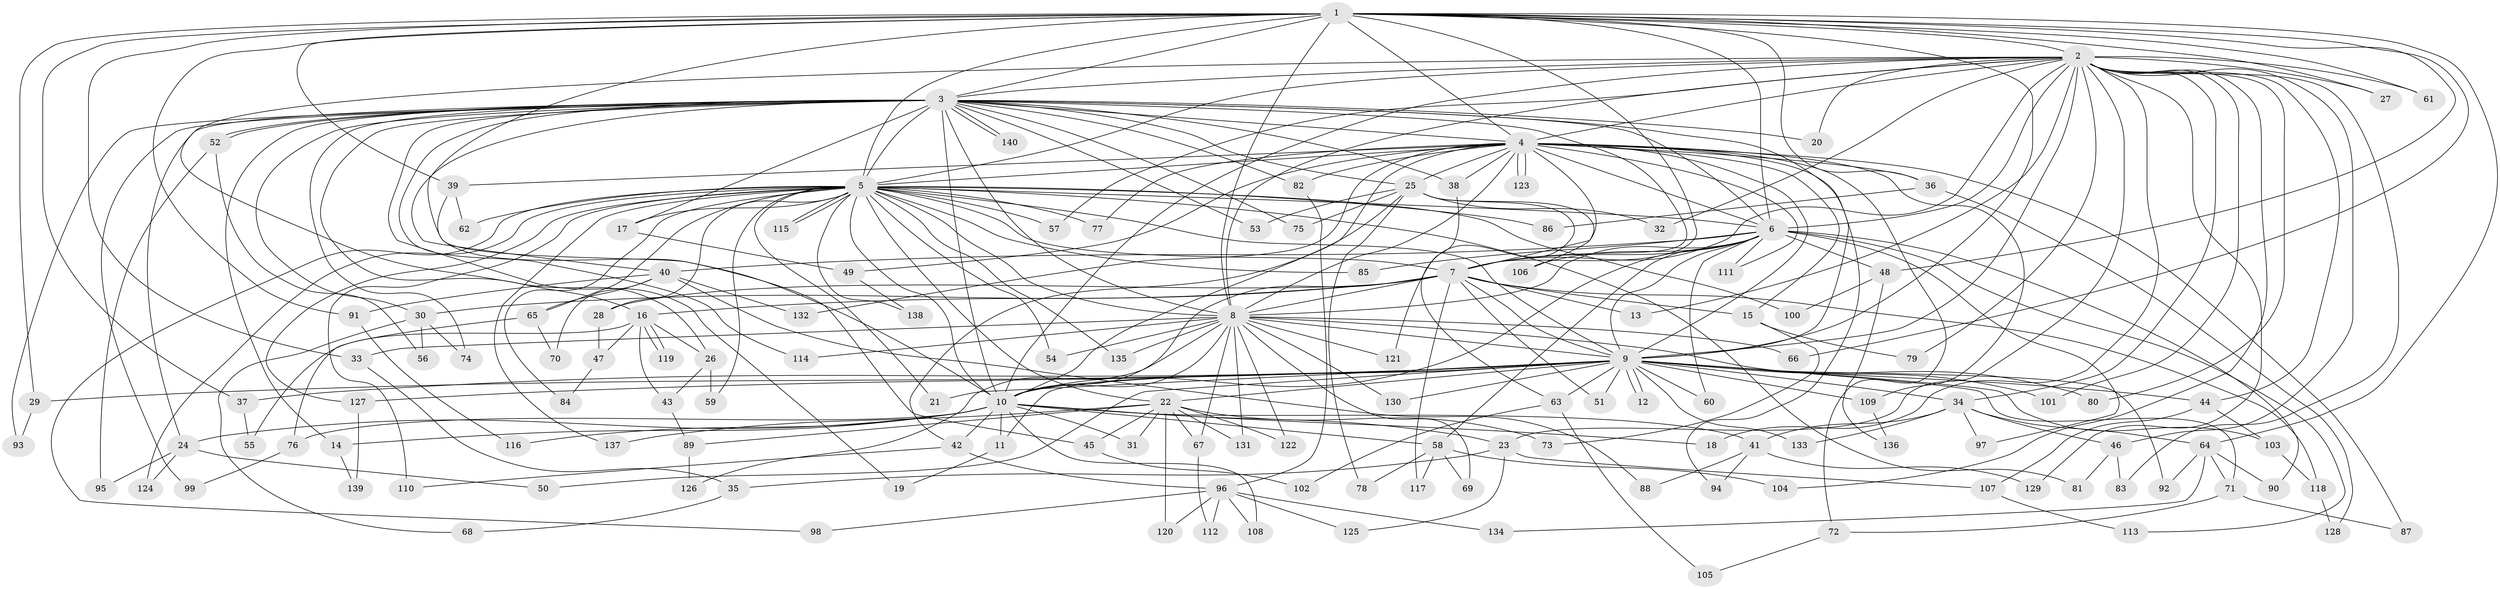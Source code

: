 // Generated by graph-tools (version 1.1) at 2025/44/03/09/25 04:44:35]
// undirected, 140 vertices, 305 edges
graph export_dot {
graph [start="1"]
  node [color=gray90,style=filled];
  1;
  2;
  3;
  4;
  5;
  6;
  7;
  8;
  9;
  10;
  11;
  12;
  13;
  14;
  15;
  16;
  17;
  18;
  19;
  20;
  21;
  22;
  23;
  24;
  25;
  26;
  27;
  28;
  29;
  30;
  31;
  32;
  33;
  34;
  35;
  36;
  37;
  38;
  39;
  40;
  41;
  42;
  43;
  44;
  45;
  46;
  47;
  48;
  49;
  50;
  51;
  52;
  53;
  54;
  55;
  56;
  57;
  58;
  59;
  60;
  61;
  62;
  63;
  64;
  65;
  66;
  67;
  68;
  69;
  70;
  71;
  72;
  73;
  74;
  75;
  76;
  77;
  78;
  79;
  80;
  81;
  82;
  83;
  84;
  85;
  86;
  87;
  88;
  89;
  90;
  91;
  92;
  93;
  94;
  95;
  96;
  97;
  98;
  99;
  100;
  101;
  102;
  103;
  104;
  105;
  106;
  107;
  108;
  109;
  110;
  111;
  112;
  113;
  114;
  115;
  116;
  117;
  118;
  119;
  120;
  121;
  122;
  123;
  124;
  125;
  126;
  127;
  128;
  129;
  130;
  131;
  132;
  133;
  134;
  135;
  136;
  137;
  138;
  139;
  140;
  1 -- 2;
  1 -- 3;
  1 -- 4;
  1 -- 5;
  1 -- 6;
  1 -- 7;
  1 -- 8;
  1 -- 9;
  1 -- 10;
  1 -- 27;
  1 -- 29;
  1 -- 33;
  1 -- 36;
  1 -- 37;
  1 -- 39;
  1 -- 48;
  1 -- 61;
  1 -- 64;
  1 -- 66;
  1 -- 91;
  2 -- 3;
  2 -- 4;
  2 -- 5;
  2 -- 6;
  2 -- 7;
  2 -- 8;
  2 -- 9;
  2 -- 10;
  2 -- 13;
  2 -- 18;
  2 -- 20;
  2 -- 23;
  2 -- 26;
  2 -- 27;
  2 -- 32;
  2 -- 34;
  2 -- 44;
  2 -- 46;
  2 -- 57;
  2 -- 61;
  2 -- 79;
  2 -- 80;
  2 -- 83;
  2 -- 101;
  2 -- 104;
  2 -- 129;
  3 -- 4;
  3 -- 5;
  3 -- 6;
  3 -- 7;
  3 -- 8;
  3 -- 9;
  3 -- 10;
  3 -- 14;
  3 -- 16;
  3 -- 17;
  3 -- 19;
  3 -- 20;
  3 -- 24;
  3 -- 25;
  3 -- 30;
  3 -- 38;
  3 -- 40;
  3 -- 52;
  3 -- 52;
  3 -- 53;
  3 -- 74;
  3 -- 75;
  3 -- 82;
  3 -- 93;
  3 -- 99;
  3 -- 114;
  3 -- 140;
  3 -- 140;
  4 -- 5;
  4 -- 6;
  4 -- 7;
  4 -- 8;
  4 -- 9;
  4 -- 10;
  4 -- 15;
  4 -- 25;
  4 -- 36;
  4 -- 38;
  4 -- 39;
  4 -- 49;
  4 -- 72;
  4 -- 77;
  4 -- 82;
  4 -- 87;
  4 -- 94;
  4 -- 109;
  4 -- 111;
  4 -- 123;
  4 -- 123;
  4 -- 132;
  5 -- 6;
  5 -- 7;
  5 -- 8;
  5 -- 9;
  5 -- 10;
  5 -- 17;
  5 -- 21;
  5 -- 22;
  5 -- 28;
  5 -- 54;
  5 -- 57;
  5 -- 59;
  5 -- 62;
  5 -- 65;
  5 -- 77;
  5 -- 81;
  5 -- 84;
  5 -- 85;
  5 -- 86;
  5 -- 98;
  5 -- 100;
  5 -- 110;
  5 -- 115;
  5 -- 115;
  5 -- 124;
  5 -- 127;
  5 -- 135;
  5 -- 137;
  5 -- 138;
  6 -- 7;
  6 -- 8;
  6 -- 9;
  6 -- 10;
  6 -- 40;
  6 -- 48;
  6 -- 58;
  6 -- 60;
  6 -- 85;
  6 -- 90;
  6 -- 97;
  6 -- 106;
  6 -- 111;
  6 -- 113;
  7 -- 8;
  7 -- 9;
  7 -- 10;
  7 -- 13;
  7 -- 15;
  7 -- 16;
  7 -- 28;
  7 -- 30;
  7 -- 51;
  7 -- 117;
  7 -- 118;
  8 -- 9;
  8 -- 10;
  8 -- 33;
  8 -- 54;
  8 -- 66;
  8 -- 67;
  8 -- 69;
  8 -- 92;
  8 -- 114;
  8 -- 121;
  8 -- 122;
  8 -- 126;
  8 -- 130;
  8 -- 131;
  8 -- 135;
  9 -- 10;
  9 -- 11;
  9 -- 12;
  9 -- 12;
  9 -- 21;
  9 -- 22;
  9 -- 29;
  9 -- 34;
  9 -- 37;
  9 -- 44;
  9 -- 50;
  9 -- 51;
  9 -- 60;
  9 -- 63;
  9 -- 71;
  9 -- 80;
  9 -- 101;
  9 -- 103;
  9 -- 109;
  9 -- 127;
  9 -- 130;
  9 -- 133;
  10 -- 11;
  10 -- 14;
  10 -- 18;
  10 -- 23;
  10 -- 24;
  10 -- 31;
  10 -- 41;
  10 -- 42;
  10 -- 58;
  10 -- 76;
  10 -- 108;
  10 -- 116;
  11 -- 19;
  14 -- 139;
  15 -- 73;
  15 -- 79;
  16 -- 26;
  16 -- 43;
  16 -- 47;
  16 -- 55;
  16 -- 119;
  16 -- 119;
  17 -- 49;
  22 -- 31;
  22 -- 45;
  22 -- 67;
  22 -- 73;
  22 -- 89;
  22 -- 120;
  22 -- 122;
  22 -- 131;
  22 -- 137;
  23 -- 35;
  23 -- 107;
  23 -- 125;
  24 -- 50;
  24 -- 95;
  24 -- 124;
  25 -- 32;
  25 -- 42;
  25 -- 53;
  25 -- 63;
  25 -- 75;
  25 -- 78;
  25 -- 106;
  26 -- 43;
  26 -- 59;
  28 -- 47;
  29 -- 93;
  30 -- 56;
  30 -- 68;
  30 -- 74;
  33 -- 35;
  34 -- 41;
  34 -- 46;
  34 -- 64;
  34 -- 97;
  34 -- 133;
  35 -- 68;
  36 -- 86;
  36 -- 128;
  37 -- 55;
  38 -- 121;
  39 -- 45;
  39 -- 62;
  40 -- 65;
  40 -- 70;
  40 -- 88;
  40 -- 91;
  40 -- 132;
  41 -- 88;
  41 -- 94;
  41 -- 129;
  42 -- 96;
  42 -- 110;
  43 -- 89;
  44 -- 103;
  44 -- 107;
  45 -- 102;
  46 -- 81;
  46 -- 83;
  47 -- 84;
  48 -- 100;
  48 -- 136;
  49 -- 138;
  52 -- 56;
  52 -- 95;
  58 -- 69;
  58 -- 78;
  58 -- 104;
  58 -- 117;
  63 -- 102;
  63 -- 105;
  64 -- 71;
  64 -- 90;
  64 -- 92;
  64 -- 134;
  65 -- 70;
  65 -- 76;
  67 -- 112;
  71 -- 72;
  71 -- 87;
  72 -- 105;
  76 -- 99;
  82 -- 96;
  89 -- 126;
  91 -- 116;
  96 -- 98;
  96 -- 108;
  96 -- 112;
  96 -- 120;
  96 -- 125;
  96 -- 134;
  103 -- 118;
  107 -- 113;
  109 -- 136;
  118 -- 128;
  127 -- 139;
}
